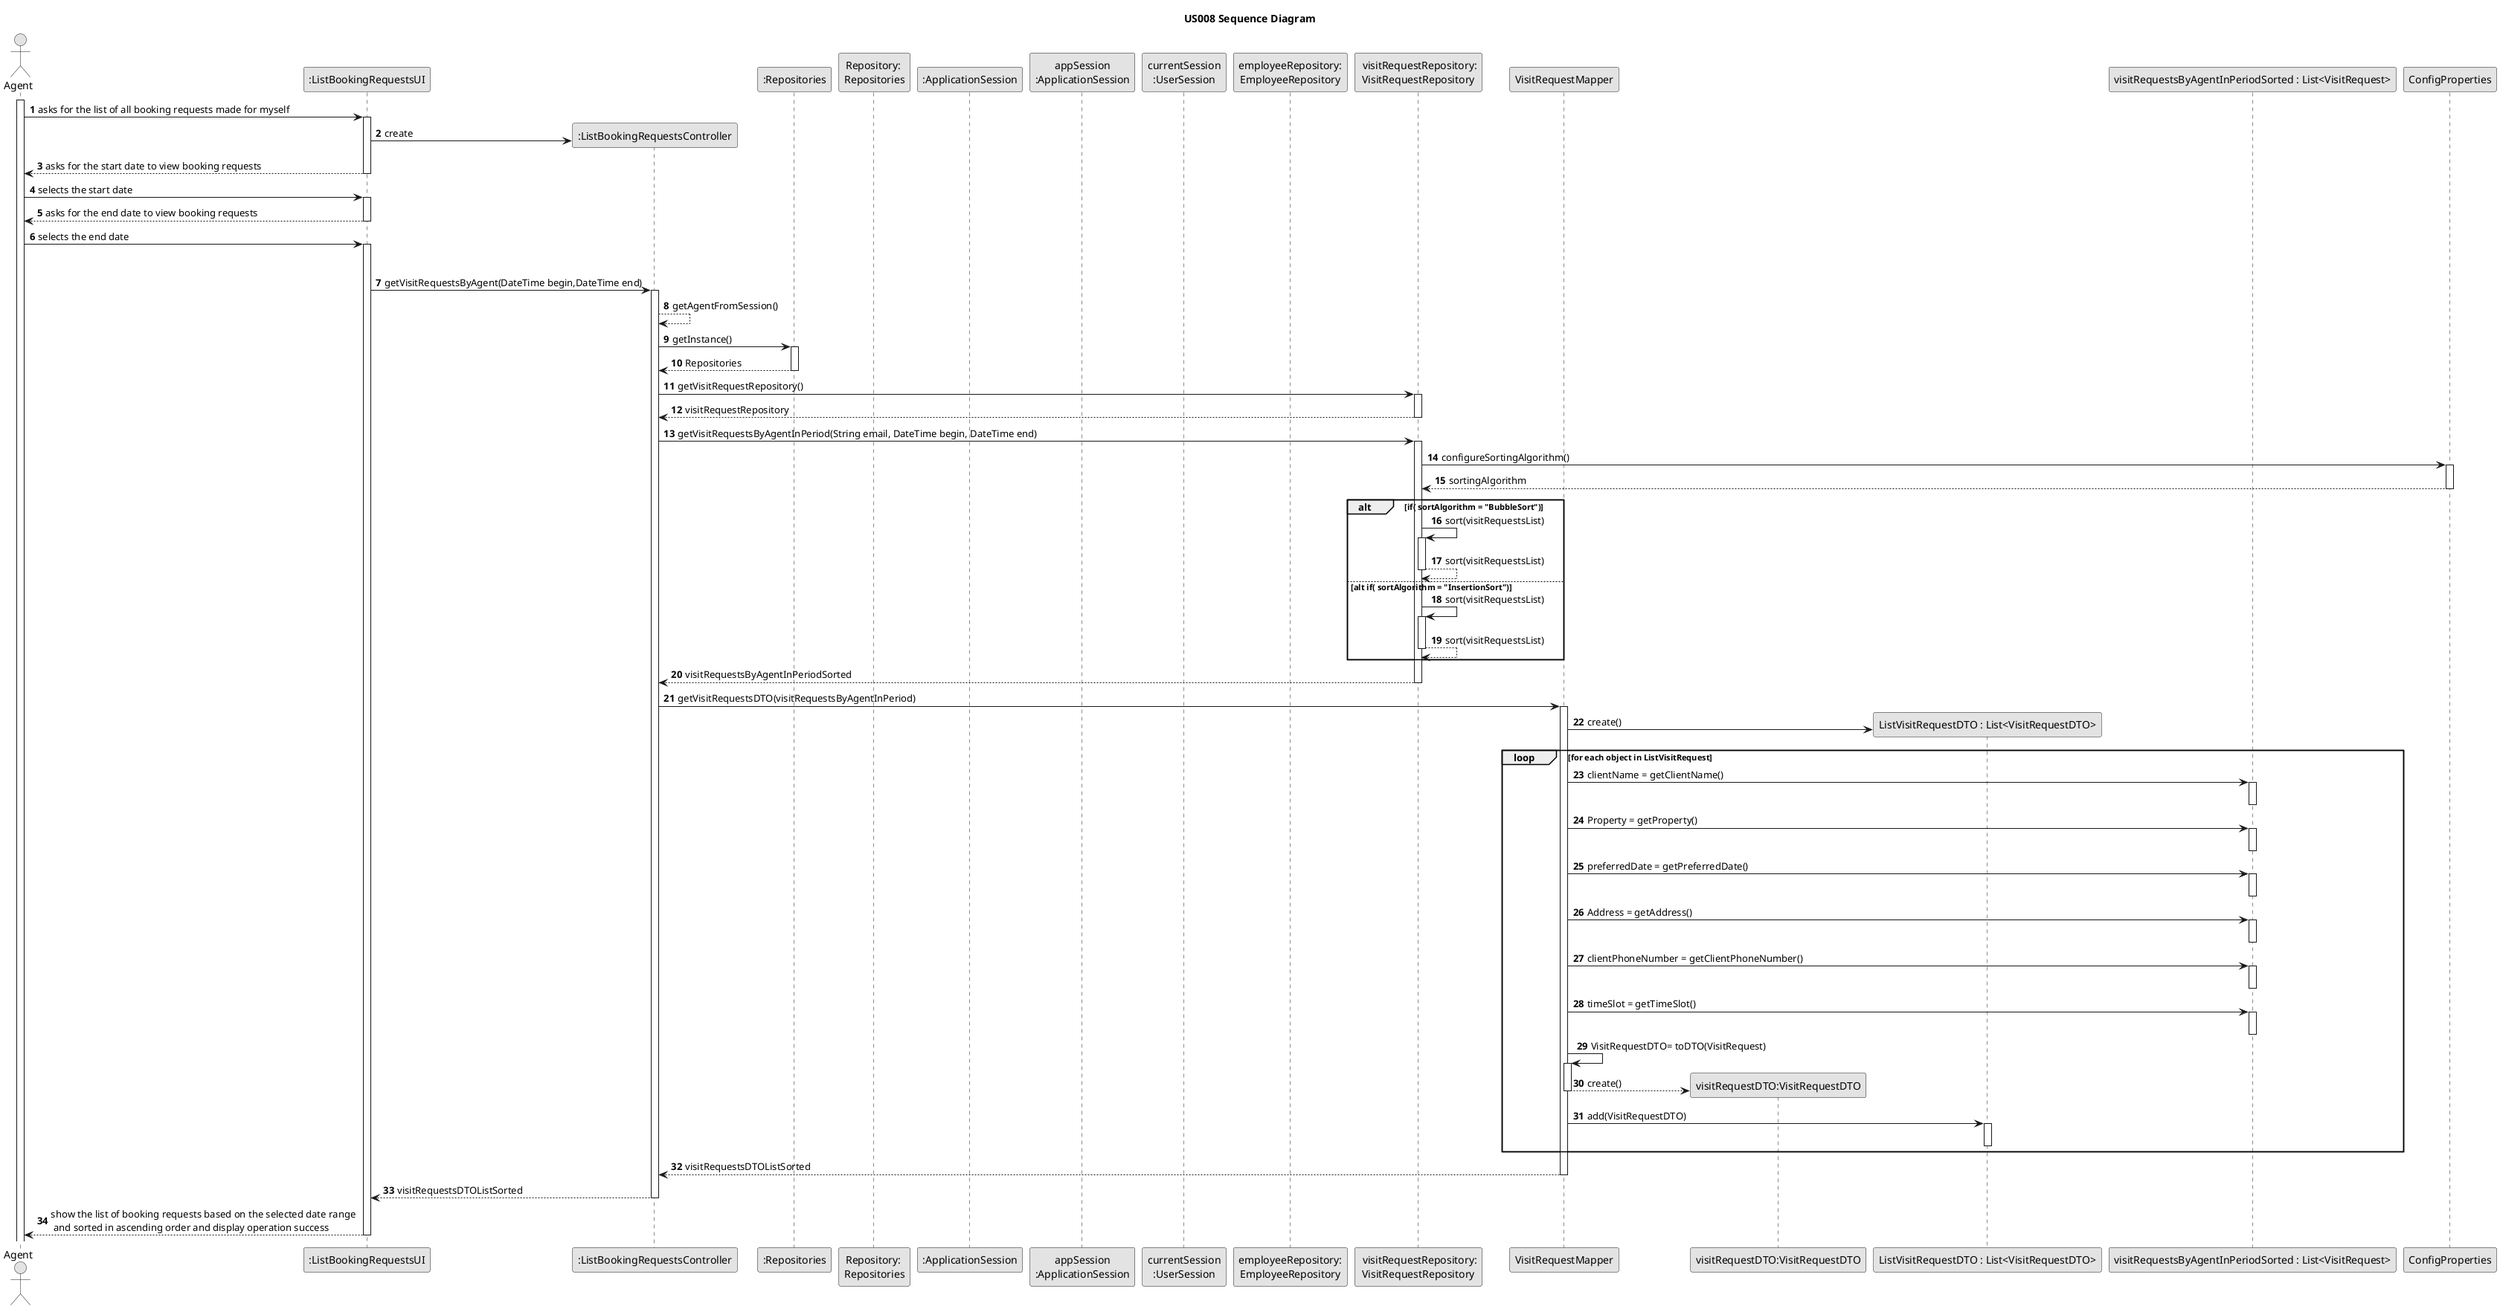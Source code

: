 @startuml
skinparam monochrome true
skinparam packageStyle rectangle
skinparam shadowing false

title US008 Sequence Diagram
autonumber

actor "Agent" as Agent


participant ":ListBookingRequestsUI" as UI
participant ":ListBookingRequestsController" as CTRL
participant ":Repositories" as MainRepository
participant "Repository: \nRepositories" as Repository
participant ":ApplicationSession" as _APP
participant "appSession\n:ApplicationSession" as APP
participant "currentSession\n:UserSession" as SESSION
participant "employeeRepository:\nEmployeeRepository" as ER
participant " visitRequestRepository:\nVisitRequestRepository" as VRR




participant "VisitRequestMapper" as VRM
participant "visitRequestDTO:VisitRequestDTO" as VVRDTO
participant "ListVisitRequestDTO : List<VisitRequestDTO>" as VRDTO
participant "visitRequestsByAgentInPeriodSorted : List<VisitRequest>" as VR









    activate Agent

  Agent -> UI : asks for the list of all booking requests made for myself
    activate UI

    UI -> CTRL** : create


     UI --> Agent : asks for the start date to view booking requests
        deactivate UI


     Agent -> UI : selects the start date
     activate UI



     UI --> Agent : asks for the end date to view booking requests
     deactivate UI


      Agent -> UI : selects the end date
       activate UI



'
'
'    UI -> CTRL : getAgentFromSession()
'       activate CTRL
'
'       CTRL -> _APP : getInstance()
'       activate _APP
'
'       _APP --> CTRL : appSession
'       deactivate _APP
'
'       CTRL -> APP : getCurrentSession()
'       activate APP
'
'       APP --> CTRL : currentSession
'       deactivate APP
'
'       CTRL -> SESSION : email = getUserEmail()
'       activate SESSION
'
'       SESSION --> CTRL : email
'       deactivate SESSION
'
'         CTRL -> MainRepository : getInstance()
'         activate MainRepository
'
'       MainRepository -->CTRL : Repositories
'       deactivate MainRepository
'
'       CTRL -> Repository: getEmployeeRepository()
'       activate Repository
'
'       Repository --> CTRL : EmployeeRepository
'       deactivate Repository
'
'       CTRL -> ER: agent = getEmployeeByEmail(email)
'       activate ER
'
'       ER --> CTRL: agent
'       deactivate ER
'
'       CTRL --> UI: agent
       deactivate CTRL

       UI -> CTRL: getVisitRequestsByAgent(DateTime begin,DateTime end)
       activate CTRL
               CTRL--> CTRL : getAgentFromSession()

      CTRL -> MainRepository : getInstance()
         activate MainRepository

         MainRepository -->CTRL : Repositories
         deactivate MainRepository

         CTRL -> VRR: getVisitRequestRepository()
         activate VRR

         VRR --> CTRL: visitRequestRepository
         deactivate VRR

         CTRL -> VRR : getVisitRequestsByAgentInPeriod(String email, DateTime begin, DateTime end)
         activate VRR

         VRR -> ConfigProperties: configureSortingAlgorithm()
         activate ConfigProperties

         ConfigProperties --> VRR: sortingAlgorithm

         deactivate ConfigProperties


         alt if( sortAlgorithm = "BubbleSort")


       VRR -> VRR: sort(visitRequestsList)
       activate VRR

        VRR --> VRR: sort(visitRequestsList)
              deactivate VRR


              else alt if( sortAlgorithm = "InsertionSort")

               VRR -> VRR: sort(visitRequestsList)
                     activate VRR

                      VRR --> VRR: sort(visitRequestsList)
                            deactivate VRR









         end group

         VRR --> CTRL: visitRequestsByAgentInPeriodSorted
         deactivate VRR

          CTRL -> VRM: getVisitRequestsDTO(visitRequestsByAgentInPeriod)
             activate VRM

        VRM -> VRDTO**: create()

      loop for each object in ListVisitRequest



    VRM-> VR: clientName = getClientName()
    activate VR
    deactivate VR

     VRM-> VR: Property = getProperty()
     activate VR
     deactivate VR

     VRM-> VR: preferredDate = getPreferredDate()
     activate VR
     deactivate VR


     VRM-> VR: Address = getAddress()
     activate VR
     deactivate VR




     VRM-> VR: clientPhoneNumber = getClientPhoneNumber()
     activate VR
     deactivate VR



     VRM-> VR: timeSlot = getTimeSlot()
      activate VR
     deactivate VR

      VRM-> VRM: VisitRequestDTO= toDTO(VisitRequest)
            activate VRM

            VRM --> VVRDTO**: create()
            deactivate VRM


            VRM -> VRDTO: add(VisitRequestDTO)
            activate VRDTO
            deactivate VRDTO



            end group


            VRM --> CTRL: visitRequestsDTOListSorted
            deactivate VRM

            CTRL --> UI : visitRequestsDTOListSorted
            deactivate CTRL








     UI --> Agent : show the list of booking requests based on the selected date range \n and sorted in ascending order and display operation success
      deactivate UI





@enduml